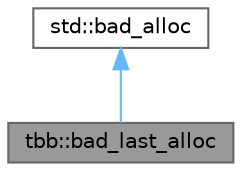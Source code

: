 digraph "tbb::bad_last_alloc"
{
 // LATEX_PDF_SIZE
  bgcolor="transparent";
  edge [fontname=Helvetica,fontsize=10,labelfontname=Helvetica,labelfontsize=10];
  node [fontname=Helvetica,fontsize=10,shape=box,height=0.2,width=0.4];
  Node1 [id="Node000001",label="tbb::bad_last_alloc",height=0.2,width=0.4,color="gray40", fillcolor="grey60", style="filled", fontcolor="black",tooltip="Exception for concurrent containers"];
  Node2 -> Node1 [id="edge2_Node000001_Node000002",dir="back",color="steelblue1",style="solid",tooltip=" "];
  Node2 [id="Node000002",label="std::bad_alloc",height=0.2,width=0.4,color="gray40", fillcolor="white", style="filled",tooltip=" "];
}
